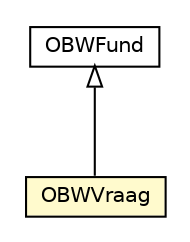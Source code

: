 #!/usr/local/bin/dot
#
# Class diagram 
# Generated by UMLGraph version R5_6-24-gf6e263 (http://www.umlgraph.org/)
#

digraph G {
	edge [fontname="Helvetica",fontsize=10,labelfontname="Helvetica",labelfontsize=10];
	node [fontname="Helvetica",fontsize=10,shape=plaintext];
	nodesep=0.25;
	ranksep=0.5;
	// nl.egem.stuf.sector.bg._0204.OBWFund
	c137819 [label=<<table title="nl.egem.stuf.sector.bg._0204.OBWFund" border="0" cellborder="1" cellspacing="0" cellpadding="2" port="p" href="./OBWFund.html">
		<tr><td><table border="0" cellspacing="0" cellpadding="1">
<tr><td align="center" balign="center"> OBWFund </td></tr>
		</table></td></tr>
		</table>>, URL="./OBWFund.html", fontname="Helvetica", fontcolor="black", fontsize=10.0];
	// nl.egem.stuf.sector.bg._0204.OBWVraag
	c137957 [label=<<table title="nl.egem.stuf.sector.bg._0204.OBWVraag" border="0" cellborder="1" cellspacing="0" cellpadding="2" port="p" bgcolor="lemonChiffon" href="./OBWVraag.html">
		<tr><td><table border="0" cellspacing="0" cellpadding="1">
<tr><td align="center" balign="center"> OBWVraag </td></tr>
		</table></td></tr>
		</table>>, URL="./OBWVraag.html", fontname="Helvetica", fontcolor="black", fontsize=10.0];
	//nl.egem.stuf.sector.bg._0204.OBWVraag extends nl.egem.stuf.sector.bg._0204.OBWFund
	c137819:p -> c137957:p [dir=back,arrowtail=empty];
}

